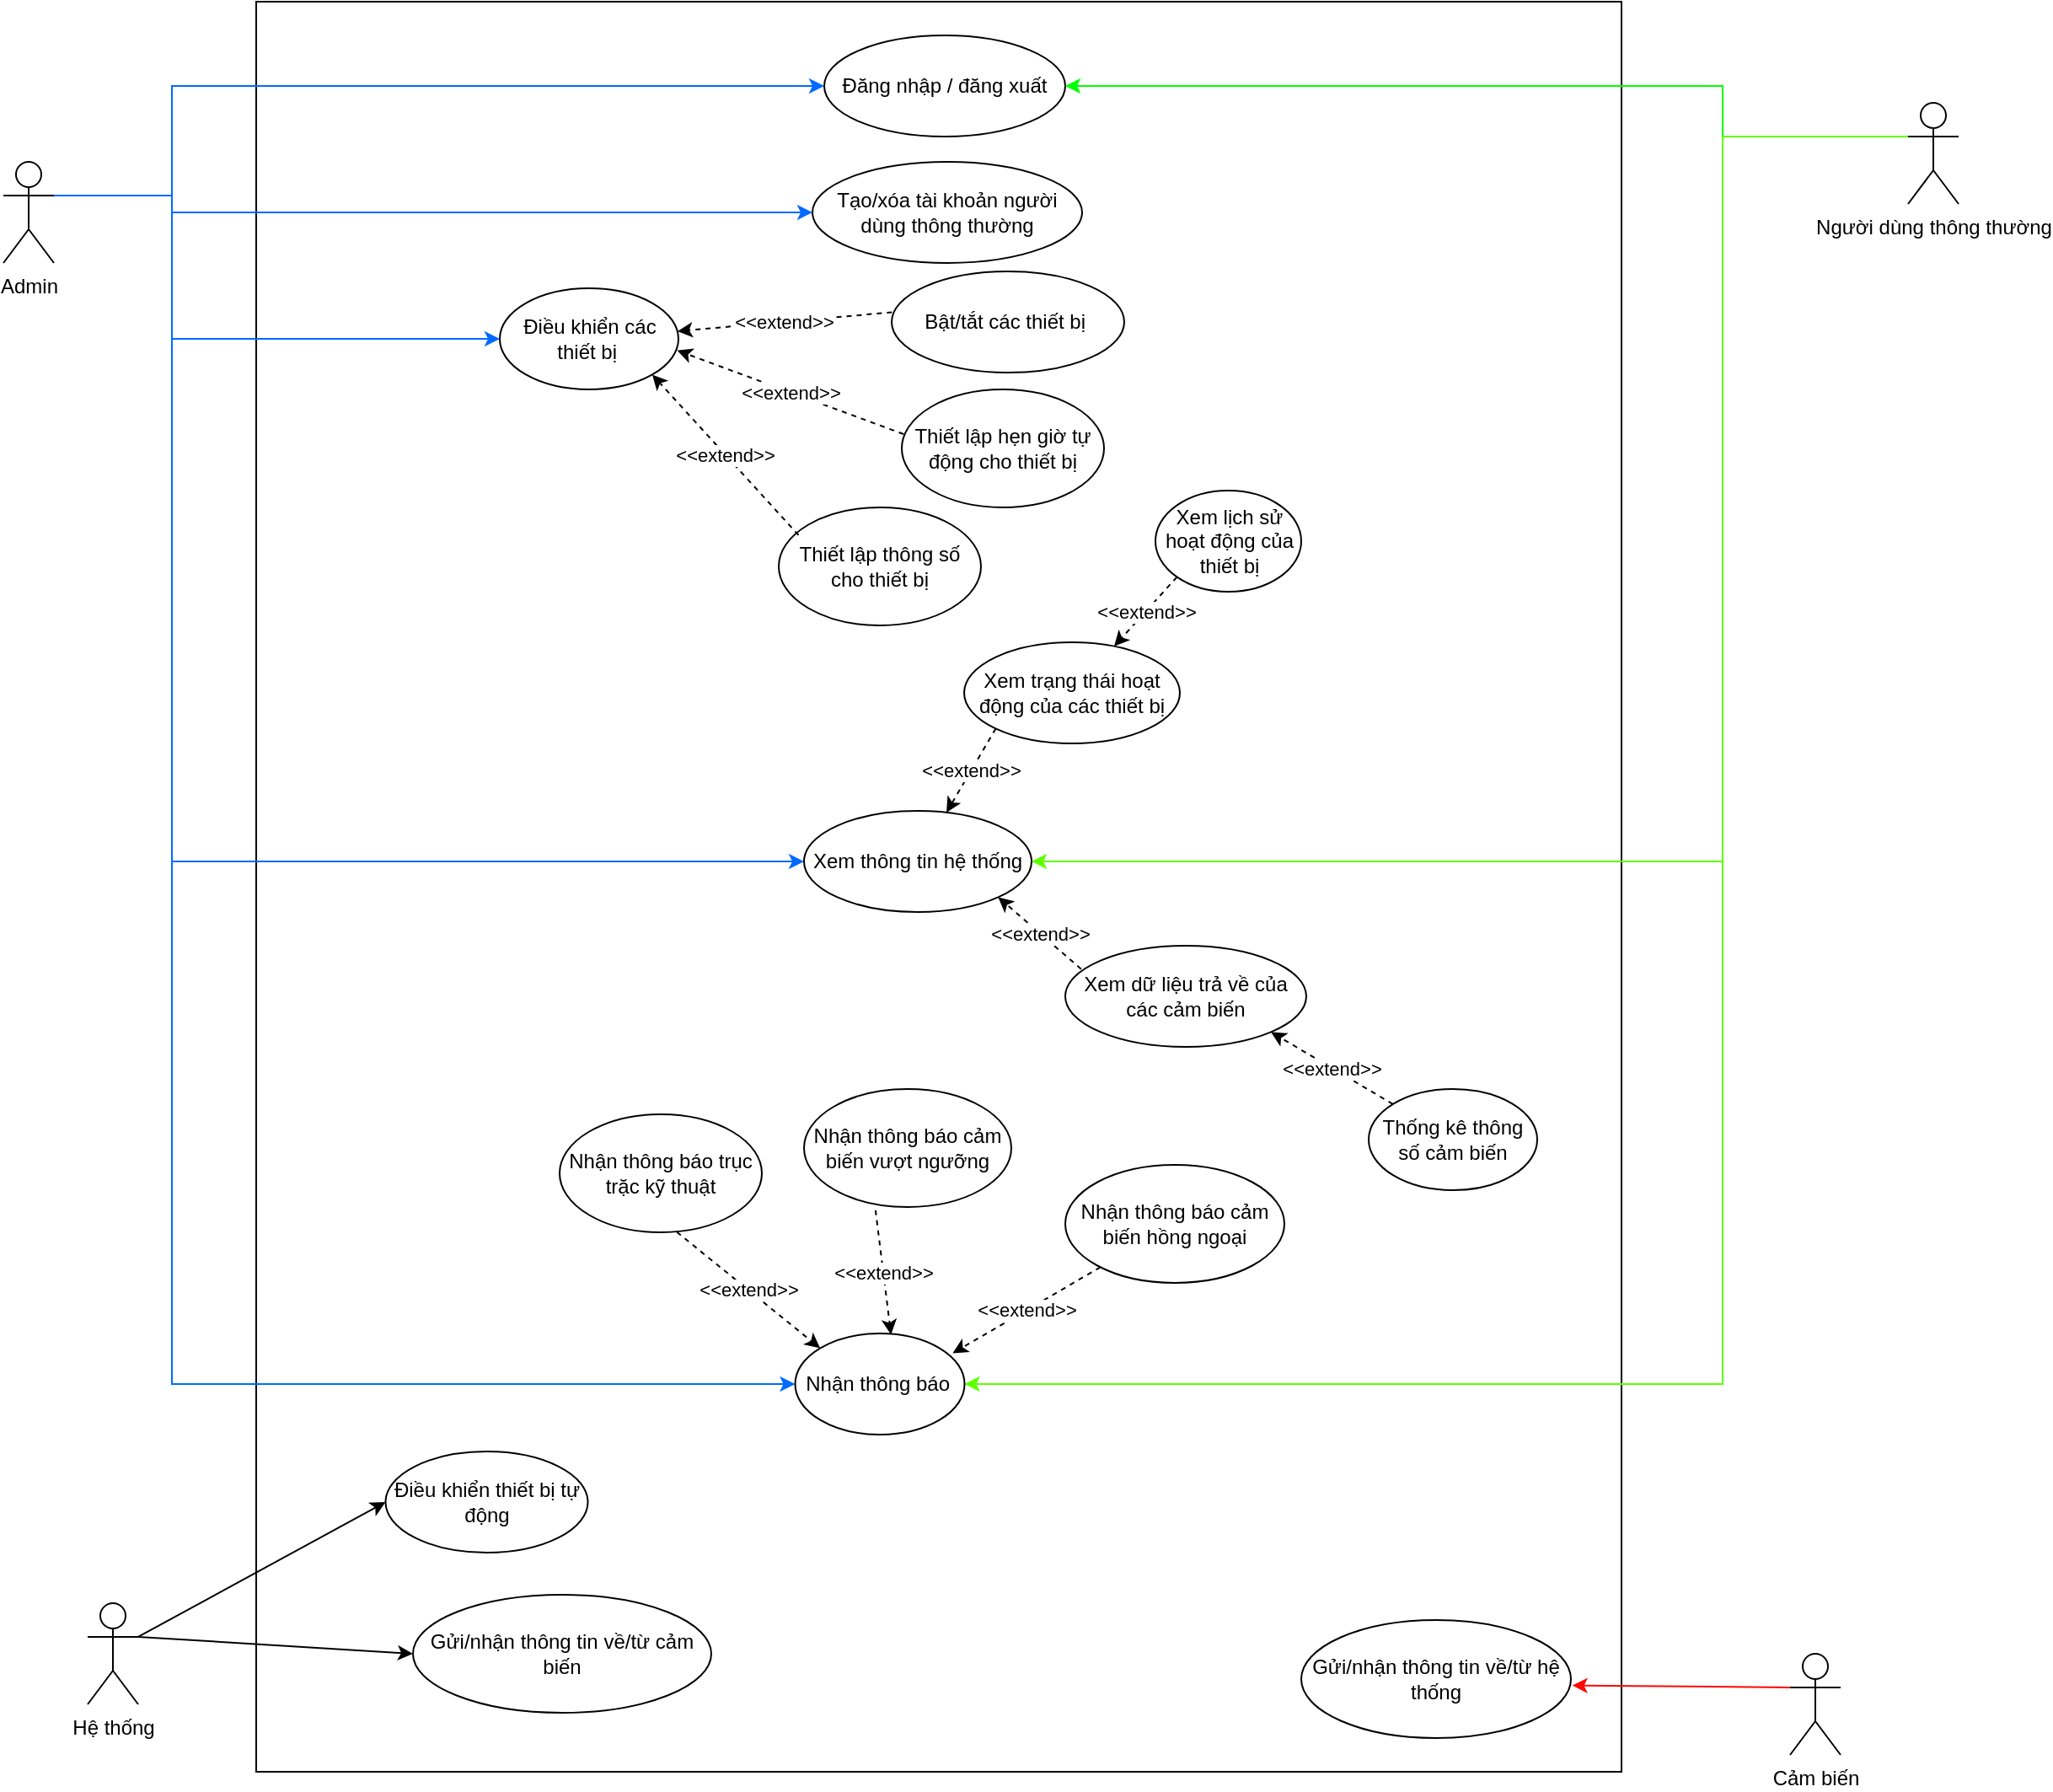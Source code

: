 <mxfile version="21.0.2" type="github">
  <diagram name="Page-1" id="Gs4qEUFltZ7bUWOozk17">
    <mxGraphModel dx="1728" dy="937" grid="1" gridSize="10" guides="1" tooltips="1" connect="1" arrows="1" fold="1" page="1" pageScale="1" pageWidth="827" pageHeight="1169" math="0" shadow="0">
      <root>
        <mxCell id="0" />
        <mxCell id="1" parent="0" />
        <mxCell id="4kdjvfuADfTnEWXonBw7-9" value="" style="rounded=0;whiteSpace=wrap;html=1;" parent="1" vertex="1">
          <mxGeometry x="160" y="20" width="810" height="1050" as="geometry" />
        </mxCell>
        <mxCell id="IxM3IXugmNxA2LXYIeKf-2" value="Admin" style="shape=umlActor;verticalLabelPosition=bottom;verticalAlign=top;html=1;outlineConnect=0;" parent="1" vertex="1">
          <mxGeometry x="10" y="115" width="30" height="60" as="geometry" />
        </mxCell>
        <mxCell id="IxM3IXugmNxA2LXYIeKf-3" value="Đăng nhập / đăng xuất" style="ellipse;whiteSpace=wrap;html=1;" parent="1" vertex="1">
          <mxGeometry x="497" y="40" width="143" height="60" as="geometry" />
        </mxCell>
        <mxCell id="IxM3IXugmNxA2LXYIeKf-4" value="Xem trạng thái hoạt động của các thiết bị" style="ellipse;whiteSpace=wrap;html=1;" parent="1" vertex="1">
          <mxGeometry x="580" y="400" width="128" height="60" as="geometry" />
        </mxCell>
        <mxCell id="IxM3IXugmNxA2LXYIeKf-5" value="Điều khiển các thiết bị&amp;nbsp;" style="ellipse;whiteSpace=wrap;html=1;" parent="1" vertex="1">
          <mxGeometry x="304.5" y="190" width="106" height="60" as="geometry" />
        </mxCell>
        <mxCell id="IxM3IXugmNxA2LXYIeKf-6" value="Bật/tắt các thiết bị&amp;nbsp;" style="ellipse;whiteSpace=wrap;html=1;" parent="1" vertex="1">
          <mxGeometry x="537" y="180" width="138" height="60" as="geometry" />
        </mxCell>
        <mxCell id="IxM3IXugmNxA2LXYIeKf-10" value="Thiết lập hẹn giờ tự động cho thiết bị" style="ellipse;whiteSpace=wrap;html=1;" parent="1" vertex="1">
          <mxGeometry x="543" y="250" width="120" height="70" as="geometry" />
        </mxCell>
        <mxCell id="IxM3IXugmNxA2LXYIeKf-14" value="" style="endArrow=classic;html=1;rounded=0;entryX=0;entryY=0.5;entryDx=0;entryDy=0;exitX=1;exitY=0.333;exitDx=0;exitDy=0;exitPerimeter=0;edgeStyle=orthogonalEdgeStyle;fillColor=#dae8fc;strokeColor=#006aff;startArrow=none;" parent="1" source="IxM3IXugmNxA2LXYIeKf-2" target="IxM3IXugmNxA2LXYIeKf-3" edge="1">
          <mxGeometry width="50" height="50" relative="1" as="geometry">
            <mxPoint x="90" y="140" as="sourcePoint" />
            <mxPoint x="140" y="90" as="targetPoint" />
            <Array as="points">
              <mxPoint x="110" y="135" />
              <mxPoint x="110" y="70" />
            </Array>
          </mxGeometry>
        </mxCell>
        <mxCell id="IxM3IXugmNxA2LXYIeKf-17" value="" style="endArrow=classic;html=1;rounded=0;exitX=1;exitY=0.333;exitDx=0;exitDy=0;exitPerimeter=0;edgeStyle=orthogonalEdgeStyle;fillColor=#dae8fc;strokeColor=#006aff;entryX=0;entryY=0.5;entryDx=0;entryDy=0;" parent="1" source="IxM3IXugmNxA2LXYIeKf-2" target="IxM3IXugmNxA2LXYIeKf-5" edge="1">
          <mxGeometry width="50" height="50" relative="1" as="geometry">
            <mxPoint x="90" y="270" as="sourcePoint" />
            <mxPoint x="206.0" y="230" as="targetPoint" />
            <Array as="points">
              <mxPoint x="110" y="135" />
              <mxPoint x="110" y="220" />
            </Array>
          </mxGeometry>
        </mxCell>
        <mxCell id="mgnu9aJAeOz-eLiKnWUO-1" value="Cảm biến" style="shape=umlActor;verticalLabelPosition=bottom;verticalAlign=top;html=1;outlineConnect=0;" parent="1" vertex="1">
          <mxGeometry x="1070" y="1000" width="30" height="60" as="geometry" />
        </mxCell>
        <mxCell id="mgnu9aJAeOz-eLiKnWUO-2" value="Người dùng thông thường" style="shape=umlActor;verticalLabelPosition=bottom;verticalAlign=top;html=1;outlineConnect=0;" parent="1" vertex="1">
          <mxGeometry x="1140" y="80" width="30" height="60" as="geometry" />
        </mxCell>
        <mxCell id="mgnu9aJAeOz-eLiKnWUO-5" value="" style="endArrow=classic;html=1;rounded=0;exitX=0;exitY=0.333;exitDx=0;exitDy=0;exitPerimeter=0;entryX=1;entryY=0.5;entryDx=0;entryDy=0;edgeStyle=orthogonalEdgeStyle;fillColor=#008a00;strokeColor=#00ff00;" parent="1" source="mgnu9aJAeOz-eLiKnWUO-2" target="IxM3IXugmNxA2LXYIeKf-3" edge="1">
          <mxGeometry width="50" height="50" relative="1" as="geometry">
            <mxPoint x="720" y="360" as="sourcePoint" />
            <mxPoint x="770" y="310" as="targetPoint" />
            <Array as="points">
              <mxPoint x="1030" y="100" />
              <mxPoint x="1030" y="70" />
            </Array>
          </mxGeometry>
        </mxCell>
        <mxCell id="mgnu9aJAeOz-eLiKnWUO-7" value="&amp;lt;&amp;lt;extend&amp;gt;&amp;gt;" style="endArrow=classic;html=1;rounded=0;exitX=0.001;exitY=0.404;exitDx=0;exitDy=0;exitPerimeter=0;dashed=1;" parent="1" source="IxM3IXugmNxA2LXYIeKf-6" target="IxM3IXugmNxA2LXYIeKf-5" edge="1">
          <mxGeometry width="50" height="50" relative="1" as="geometry">
            <mxPoint x="590" y="400" as="sourcePoint" />
            <mxPoint x="640" y="350" as="targetPoint" />
          </mxGeometry>
        </mxCell>
        <mxCell id="mgnu9aJAeOz-eLiKnWUO-8" value="&amp;lt;&amp;lt;extend&amp;gt;&amp;gt;" style="endArrow=classic;html=1;rounded=0;exitX=0.009;exitY=0.379;exitDx=0;exitDy=0;exitPerimeter=0;dashed=1;entryX=0.993;entryY=0.615;entryDx=0;entryDy=0;entryPerimeter=0;" parent="1" source="IxM3IXugmNxA2LXYIeKf-10" target="IxM3IXugmNxA2LXYIeKf-5" edge="1">
          <mxGeometry width="50" height="50" relative="1" as="geometry">
            <mxPoint x="519" y="484" as="sourcePoint" />
            <mxPoint x="355" y="393" as="targetPoint" />
          </mxGeometry>
        </mxCell>
        <mxCell id="mgnu9aJAeOz-eLiKnWUO-9" value="Tạo/xóa tài khoản người dùng thông thường" style="ellipse;whiteSpace=wrap;html=1;" parent="1" vertex="1">
          <mxGeometry x="490" y="115" width="160" height="60" as="geometry" />
        </mxCell>
        <mxCell id="mgnu9aJAeOz-eLiKnWUO-10" value="" style="endArrow=classic;html=1;rounded=0;exitX=1;exitY=0.333;exitDx=0;exitDy=0;exitPerimeter=0;entryX=0;entryY=0.5;entryDx=0;entryDy=0;edgeStyle=orthogonalEdgeStyle;fillColor=#dae8fc;strokeColor=#006aff;" parent="1" source="IxM3IXugmNxA2LXYIeKf-2" target="mgnu9aJAeOz-eLiKnWUO-9" edge="1">
          <mxGeometry width="50" height="50" relative="1" as="geometry">
            <mxPoint x="560" y="240" as="sourcePoint" />
            <mxPoint x="610" y="190" as="targetPoint" />
            <Array as="points">
              <mxPoint x="110" y="135" />
              <mxPoint x="110" y="145" />
            </Array>
          </mxGeometry>
        </mxCell>
        <mxCell id="4kdjvfuADfTnEWXonBw7-1" value="Thiết lập thông số cho thiết bị" style="ellipse;whiteSpace=wrap;html=1;" parent="1" vertex="1">
          <mxGeometry x="470" y="320" width="120" height="70" as="geometry" />
        </mxCell>
        <mxCell id="4kdjvfuADfTnEWXonBw7-2" value="&amp;lt;&amp;lt;extend&amp;gt;&amp;gt;" style="endArrow=classic;html=1;rounded=0;exitX=0.098;exitY=0.235;exitDx=0;exitDy=0;exitPerimeter=0;dashed=1;entryX=1;entryY=1;entryDx=0;entryDy=0;" parent="1" source="4kdjvfuADfTnEWXonBw7-1" target="IxM3IXugmNxA2LXYIeKf-5" edge="1">
          <mxGeometry width="50" height="50" relative="1" as="geometry">
            <mxPoint x="443" y="287" as="sourcePoint" />
            <mxPoint x="329" y="257" as="targetPoint" />
          </mxGeometry>
        </mxCell>
        <mxCell id="4kdjvfuADfTnEWXonBw7-3" value="Xem dữ liệu trả về của các cảm biến" style="ellipse;whiteSpace=wrap;html=1;" parent="1" vertex="1">
          <mxGeometry x="640" y="580" width="143" height="60" as="geometry" />
        </mxCell>
        <mxCell id="4kdjvfuADfTnEWXonBw7-4" value="" style="endArrow=classic;html=1;rounded=0;strokeColor=#006aff;exitX=1;exitY=0.333;exitDx=0;exitDy=0;exitPerimeter=0;entryX=0;entryY=0.5;entryDx=0;entryDy=0;edgeStyle=orthogonalEdgeStyle;fillColor=#dae8fc;" parent="1" source="IxM3IXugmNxA2LXYIeKf-2" target="HuLzoXBlrntYcY_2X0fd-4" edge="1">
          <mxGeometry width="50" height="50" relative="1" as="geometry">
            <mxPoint x="570" y="400" as="sourcePoint" />
            <mxPoint x="620" y="350" as="targetPoint" />
            <Array as="points">
              <mxPoint x="110" y="135" />
              <mxPoint x="110" y="530" />
            </Array>
          </mxGeometry>
        </mxCell>
        <mxCell id="4kdjvfuADfTnEWXonBw7-6" value="" style="endArrow=classic;html=1;rounded=0;strokeColor=#5eff00;exitX=0;exitY=0.333;exitDx=0;exitDy=0;exitPerimeter=0;entryX=1;entryY=0.5;entryDx=0;entryDy=0;fillColor=#d5e8d4;edgeStyle=orthogonalEdgeStyle;" parent="1" source="mgnu9aJAeOz-eLiKnWUO-2" target="HuLzoXBlrntYcY_2X0fd-4" edge="1">
          <mxGeometry width="50" height="50" relative="1" as="geometry">
            <mxPoint x="570" y="400" as="sourcePoint" />
            <mxPoint x="620" y="350" as="targetPoint" />
            <Array as="points">
              <mxPoint x="1030" y="100" />
              <mxPoint x="1030" y="530" />
            </Array>
          </mxGeometry>
        </mxCell>
        <mxCell id="4kdjvfuADfTnEWXonBw7-12" value="Gửi/nhận thông tin về/từ hệ thống" style="ellipse;whiteSpace=wrap;html=1;" parent="1" vertex="1">
          <mxGeometry x="780" y="980" width="160" height="70" as="geometry" />
        </mxCell>
        <mxCell id="4kdjvfuADfTnEWXonBw7-13" value="" style="endArrow=classic;html=1;rounded=0;strokeColor=#ff0800;exitX=0;exitY=0.333;exitDx=0;exitDy=0;exitPerimeter=0;entryX=1.005;entryY=0.554;entryDx=0;entryDy=0;fillColor=#f8cecc;entryPerimeter=0;" parent="1" source="mgnu9aJAeOz-eLiKnWUO-1" target="4kdjvfuADfTnEWXonBw7-12" edge="1">
          <mxGeometry width="50" height="50" relative="1" as="geometry">
            <mxPoint x="560" y="860" as="sourcePoint" />
            <mxPoint x="610" y="810" as="targetPoint" />
          </mxGeometry>
        </mxCell>
        <mxCell id="4kdjvfuADfTnEWXonBw7-14" value="Xem lịch sử hoạt động của thiết bị" style="ellipse;whiteSpace=wrap;html=1;" parent="1" vertex="1">
          <mxGeometry x="693.5" y="310" width="86.5" height="60" as="geometry" />
        </mxCell>
        <mxCell id="4kdjvfuADfTnEWXonBw7-15" value="Thống kê thông số cảm biến" style="ellipse;whiteSpace=wrap;html=1;" parent="1" vertex="1">
          <mxGeometry x="820" y="665" width="100" height="60" as="geometry" />
        </mxCell>
        <mxCell id="4kdjvfuADfTnEWXonBw7-20" value="Nhận thông báo trục trặc kỹ thuật" style="ellipse;whiteSpace=wrap;html=1;" parent="1" vertex="1">
          <mxGeometry x="340" y="680" width="120" height="70" as="geometry" />
        </mxCell>
        <mxCell id="4kdjvfuADfTnEWXonBw7-21" value="Nhận thông báo cảm biến vượt ngưỡng" style="ellipse;whiteSpace=wrap;html=1;" parent="1" vertex="1">
          <mxGeometry x="485" y="665" width="123" height="70" as="geometry" />
        </mxCell>
        <mxCell id="4kdjvfuADfTnEWXonBw7-22" value="Nhận thông báo cảm biến hồng ngoại" style="ellipse;whiteSpace=wrap;html=1;" parent="1" vertex="1">
          <mxGeometry x="640" y="710" width="130" height="70" as="geometry" />
        </mxCell>
        <mxCell id="4kdjvfuADfTnEWXonBw7-24" value="" style="endArrow=classic;html=1;rounded=0;strokeColor=#5eff00;exitX=0;exitY=0.333;exitDx=0;exitDy=0;exitPerimeter=0;entryX=1;entryY=0.5;entryDx=0;entryDy=0;edgeStyle=orthogonalEdgeStyle;" parent="1" source="mgnu9aJAeOz-eLiKnWUO-2" target="HuLzoXBlrntYcY_2X0fd-8" edge="1">
          <mxGeometry width="50" height="50" relative="1" as="geometry">
            <mxPoint x="640" y="490" as="sourcePoint" />
            <mxPoint x="690" y="440" as="targetPoint" />
            <Array as="points">
              <mxPoint x="1030" y="100" />
              <mxPoint x="1030" y="840" />
            </Array>
          </mxGeometry>
        </mxCell>
        <mxCell id="4kdjvfuADfTnEWXonBw7-27" value="" style="endArrow=classic;html=1;rounded=0;strokeColor=#006aff;exitX=1;exitY=0.333;exitDx=0;exitDy=0;exitPerimeter=0;entryX=0;entryY=0.5;entryDx=0;entryDy=0;edgeStyle=orthogonalEdgeStyle;" parent="1" source="IxM3IXugmNxA2LXYIeKf-2" target="HuLzoXBlrntYcY_2X0fd-8" edge="1">
          <mxGeometry width="50" height="50" relative="1" as="geometry">
            <mxPoint x="640" y="580" as="sourcePoint" />
            <mxPoint x="690" y="530" as="targetPoint" />
            <Array as="points">
              <mxPoint x="110" y="135" />
              <mxPoint x="110" y="840" />
            </Array>
          </mxGeometry>
        </mxCell>
        <mxCell id="YS6VelFkqiLriuPiUzbp-1" value="&amp;lt;&amp;lt;extend&amp;gt;&amp;gt;" style="endArrow=classic;html=1;rounded=0;exitX=0;exitY=1;exitDx=0;exitDy=0;dashed=1;" parent="1" source="4kdjvfuADfTnEWXonBw7-14" target="IxM3IXugmNxA2LXYIeKf-4" edge="1">
          <mxGeometry width="50" height="50" relative="1" as="geometry">
            <mxPoint x="422" y="366" as="sourcePoint" />
            <mxPoint x="320" y="261" as="targetPoint" />
          </mxGeometry>
        </mxCell>
        <mxCell id="YS6VelFkqiLriuPiUzbp-2" value="&amp;lt;&amp;lt;extend&amp;gt;&amp;gt;" style="endArrow=classic;html=1;rounded=0;dashed=1;entryX=1;entryY=1;entryDx=0;entryDy=0;" parent="1" source="4kdjvfuADfTnEWXonBw7-15" target="4kdjvfuADfTnEWXonBw7-3" edge="1">
          <mxGeometry width="50" height="50" relative="1" as="geometry">
            <mxPoint x="745" y="544" as="sourcePoint" />
            <mxPoint x="666" y="491" as="targetPoint" />
          </mxGeometry>
        </mxCell>
        <mxCell id="HuLzoXBlrntYcY_2X0fd-3" value="Hệ thống" style="shape=umlActor;verticalLabelPosition=bottom;verticalAlign=top;html=1;outlineConnect=0;" vertex="1" parent="1">
          <mxGeometry x="60" y="970" width="30" height="60" as="geometry" />
        </mxCell>
        <mxCell id="HuLzoXBlrntYcY_2X0fd-4" value="Xem thông tin hệ thống" style="ellipse;whiteSpace=wrap;html=1;" vertex="1" parent="1">
          <mxGeometry x="485" y="500" width="135" height="60" as="geometry" />
        </mxCell>
        <mxCell id="HuLzoXBlrntYcY_2X0fd-5" value="&amp;lt;&amp;lt;extend&amp;gt;&amp;gt;" style="endArrow=classic;html=1;rounded=0;exitX=0;exitY=1;exitDx=0;exitDy=0;dashed=1;" edge="1" parent="1" source="IxM3IXugmNxA2LXYIeKf-4" target="HuLzoXBlrntYcY_2X0fd-4">
          <mxGeometry width="50" height="50" relative="1" as="geometry">
            <mxPoint x="745" y="544" as="sourcePoint" />
            <mxPoint x="666" y="491" as="targetPoint" />
          </mxGeometry>
        </mxCell>
        <mxCell id="HuLzoXBlrntYcY_2X0fd-6" value="&amp;lt;&amp;lt;extend&amp;gt;&amp;gt;" style="endArrow=classic;html=1;rounded=0;exitX=0.066;exitY=0.231;exitDx=0;exitDy=0;dashed=1;entryX=1;entryY=1;entryDx=0;entryDy=0;exitPerimeter=0;" edge="1" parent="1" source="4kdjvfuADfTnEWXonBw7-3" target="HuLzoXBlrntYcY_2X0fd-4">
          <mxGeometry width="50" height="50" relative="1" as="geometry">
            <mxPoint x="557" y="470" as="sourcePoint" />
            <mxPoint x="450" y="510" as="targetPoint" />
          </mxGeometry>
        </mxCell>
        <mxCell id="HuLzoXBlrntYcY_2X0fd-7" value="Điều khiển thiết bị tự động" style="ellipse;whiteSpace=wrap;html=1;" vertex="1" parent="1">
          <mxGeometry x="236.75" y="880" width="120" height="60" as="geometry" />
        </mxCell>
        <mxCell id="HuLzoXBlrntYcY_2X0fd-8" value="Nhận thông báo&amp;nbsp;" style="ellipse;whiteSpace=wrap;html=1;" vertex="1" parent="1">
          <mxGeometry x="479.75" y="810" width="100.5" height="60" as="geometry" />
        </mxCell>
        <mxCell id="HuLzoXBlrntYcY_2X0fd-9" value="&amp;lt;&amp;lt;extend&amp;gt;&amp;gt;" style="endArrow=classic;html=1;rounded=0;dashed=1;entryX=0;entryY=0;entryDx=0;entryDy=0;exitX=0.58;exitY=0.998;exitDx=0;exitDy=0;exitPerimeter=0;" edge="1" parent="1" source="4kdjvfuADfTnEWXonBw7-20" target="HuLzoXBlrntYcY_2X0fd-8">
          <mxGeometry width="50" height="50" relative="1" as="geometry">
            <mxPoint x="690" y="713" as="sourcePoint" />
            <mxPoint x="652" y="661" as="targetPoint" />
          </mxGeometry>
        </mxCell>
        <mxCell id="HuLzoXBlrntYcY_2X0fd-10" value="&amp;lt;&amp;lt;extend&amp;gt;&amp;gt;" style="endArrow=classic;html=1;rounded=0;dashed=1;entryX=0.566;entryY=0.011;entryDx=0;entryDy=0;exitX=0.345;exitY=1.027;exitDx=0;exitDy=0;exitPerimeter=0;entryPerimeter=0;" edge="1" parent="1" source="4kdjvfuADfTnEWXonBw7-21" target="HuLzoXBlrntYcY_2X0fd-8">
          <mxGeometry width="50" height="50" relative="1" as="geometry">
            <mxPoint x="443" y="727" as="sourcePoint" />
            <mxPoint x="396" y="764" as="targetPoint" />
          </mxGeometry>
        </mxCell>
        <mxCell id="HuLzoXBlrntYcY_2X0fd-11" value="&amp;lt;&amp;lt;extend&amp;gt;&amp;gt;" style="endArrow=classic;html=1;rounded=0;dashed=1;entryX=0.93;entryY=0.195;entryDx=0;entryDy=0;entryPerimeter=0;" edge="1" parent="1" source="4kdjvfuADfTnEWXonBw7-22" target="HuLzoXBlrntYcY_2X0fd-8">
          <mxGeometry width="50" height="50" relative="1" as="geometry">
            <mxPoint x="524" y="785" as="sourcePoint" />
            <mxPoint x="411" y="785" as="targetPoint" />
          </mxGeometry>
        </mxCell>
        <mxCell id="HuLzoXBlrntYcY_2X0fd-12" value="Gửi/nhận thông tin về/từ cảm biến" style="ellipse;whiteSpace=wrap;html=1;" vertex="1" parent="1">
          <mxGeometry x="253" y="965" width="177" height="70" as="geometry" />
        </mxCell>
        <mxCell id="HuLzoXBlrntYcY_2X0fd-13" value="" style="endArrow=classic;html=1;rounded=0;exitX=1;exitY=0.333;exitDx=0;exitDy=0;exitPerimeter=0;entryX=0;entryY=0.5;entryDx=0;entryDy=0;" edge="1" parent="1" source="HuLzoXBlrntYcY_2X0fd-3" target="HuLzoXBlrntYcY_2X0fd-7">
          <mxGeometry width="50" height="50" relative="1" as="geometry">
            <mxPoint x="250" y="770" as="sourcePoint" />
            <mxPoint x="300" y="720" as="targetPoint" />
          </mxGeometry>
        </mxCell>
        <mxCell id="HuLzoXBlrntYcY_2X0fd-14" value="" style="endArrow=classic;html=1;rounded=0;exitX=1;exitY=0.333;exitDx=0;exitDy=0;exitPerimeter=0;entryX=0;entryY=0.5;entryDx=0;entryDy=0;" edge="1" parent="1" source="HuLzoXBlrntYcY_2X0fd-3" target="HuLzoXBlrntYcY_2X0fd-12">
          <mxGeometry width="50" height="50" relative="1" as="geometry">
            <mxPoint x="100" y="1000" as="sourcePoint" />
            <mxPoint x="247" y="920" as="targetPoint" />
          </mxGeometry>
        </mxCell>
      </root>
    </mxGraphModel>
  </diagram>
</mxfile>
